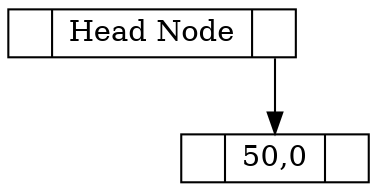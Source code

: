 digraph g { 
	node[shape = record, height = .1];
	node2147483647[label = "<l> | <d> Head Node | <r> "];
	node50[label = "<l> | <d> 50,0 | <r>"];
	"node2147483647":r -> "node50":d;
}